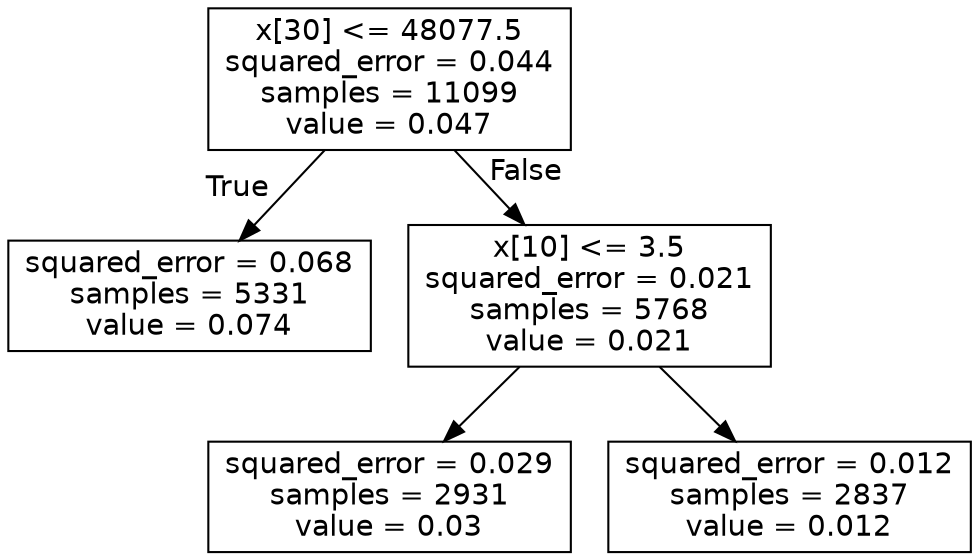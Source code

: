 digraph Tree {
node [shape=box, fontname="helvetica"] ;
edge [fontname="helvetica"] ;
0 [label="x[30] <= 48077.5\nsquared_error = 0.044\nsamples = 11099\nvalue = 0.047"] ;
1 [label="squared_error = 0.068\nsamples = 5331\nvalue = 0.074"] ;
0 -> 1 [labeldistance=2.5, labelangle=45, headlabel="True"] ;
2 [label="x[10] <= 3.5\nsquared_error = 0.021\nsamples = 5768\nvalue = 0.021"] ;
0 -> 2 [labeldistance=2.5, labelangle=-45, headlabel="False"] ;
3 [label="squared_error = 0.029\nsamples = 2931\nvalue = 0.03"] ;
2 -> 3 ;
4 [label="squared_error = 0.012\nsamples = 2837\nvalue = 0.012"] ;
2 -> 4 ;
}